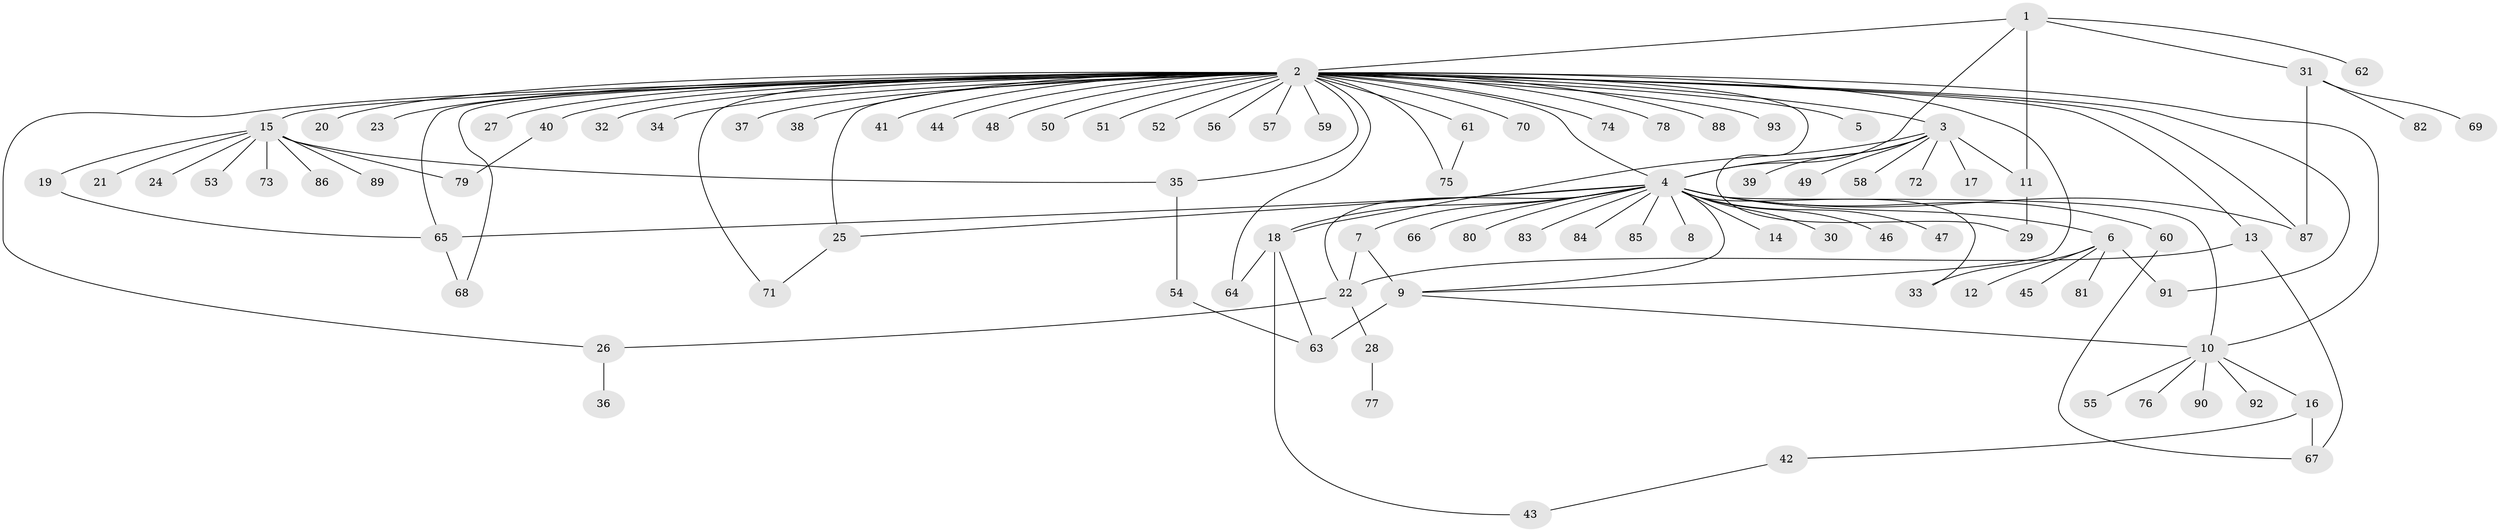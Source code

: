 // original degree distribution, {6: 0.03076923076923077, 48: 0.007692307692307693, 11: 0.015384615384615385, 30: 0.007692307692307693, 2: 0.2153846153846154, 12: 0.007692307692307693, 1: 0.5461538461538461, 3: 0.13846153846153847, 8: 0.007692307692307693, 4: 0.015384615384615385, 5: 0.007692307692307693}
// Generated by graph-tools (version 1.1) at 2025/50/03/04/25 22:50:22]
// undirected, 93 vertices, 122 edges
graph export_dot {
  node [color=gray90,style=filled];
  1;
  2;
  3;
  4;
  5;
  6;
  7;
  8;
  9;
  10;
  11;
  12;
  13;
  14;
  15;
  16;
  17;
  18;
  19;
  20;
  21;
  22;
  23;
  24;
  25;
  26;
  27;
  28;
  29;
  30;
  31;
  32;
  33;
  34;
  35;
  36;
  37;
  38;
  39;
  40;
  41;
  42;
  43;
  44;
  45;
  46;
  47;
  48;
  49;
  50;
  51;
  52;
  53;
  54;
  55;
  56;
  57;
  58;
  59;
  60;
  61;
  62;
  63;
  64;
  65;
  66;
  67;
  68;
  69;
  70;
  71;
  72;
  73;
  74;
  75;
  76;
  77;
  78;
  79;
  80;
  81;
  82;
  83;
  84;
  85;
  86;
  87;
  88;
  89;
  90;
  91;
  92;
  93;
  1 -- 2 [weight=1.0];
  1 -- 4 [weight=1.0];
  1 -- 11 [weight=1.0];
  1 -- 31 [weight=1.0];
  1 -- 62 [weight=1.0];
  2 -- 3 [weight=1.0];
  2 -- 4 [weight=1.0];
  2 -- 5 [weight=1.0];
  2 -- 9 [weight=3.0];
  2 -- 10 [weight=1.0];
  2 -- 13 [weight=1.0];
  2 -- 15 [weight=1.0];
  2 -- 20 [weight=1.0];
  2 -- 23 [weight=1.0];
  2 -- 25 [weight=1.0];
  2 -- 26 [weight=1.0];
  2 -- 27 [weight=1.0];
  2 -- 29 [weight=1.0];
  2 -- 32 [weight=1.0];
  2 -- 34 [weight=1.0];
  2 -- 35 [weight=1.0];
  2 -- 37 [weight=1.0];
  2 -- 38 [weight=1.0];
  2 -- 40 [weight=1.0];
  2 -- 41 [weight=1.0];
  2 -- 44 [weight=1.0];
  2 -- 48 [weight=1.0];
  2 -- 50 [weight=1.0];
  2 -- 51 [weight=1.0];
  2 -- 52 [weight=1.0];
  2 -- 56 [weight=1.0];
  2 -- 57 [weight=1.0];
  2 -- 59 [weight=1.0];
  2 -- 61 [weight=1.0];
  2 -- 64 [weight=1.0];
  2 -- 65 [weight=1.0];
  2 -- 68 [weight=1.0];
  2 -- 70 [weight=1.0];
  2 -- 71 [weight=1.0];
  2 -- 74 [weight=1.0];
  2 -- 75 [weight=1.0];
  2 -- 78 [weight=1.0];
  2 -- 87 [weight=1.0];
  2 -- 88 [weight=1.0];
  2 -- 91 [weight=1.0];
  2 -- 93 [weight=1.0];
  3 -- 4 [weight=1.0];
  3 -- 11 [weight=1.0];
  3 -- 17 [weight=1.0];
  3 -- 18 [weight=1.0];
  3 -- 39 [weight=1.0];
  3 -- 49 [weight=1.0];
  3 -- 58 [weight=1.0];
  3 -- 72 [weight=1.0];
  4 -- 6 [weight=1.0];
  4 -- 7 [weight=1.0];
  4 -- 8 [weight=1.0];
  4 -- 9 [weight=3.0];
  4 -- 10 [weight=1.0];
  4 -- 14 [weight=1.0];
  4 -- 18 [weight=1.0];
  4 -- 22 [weight=1.0];
  4 -- 25 [weight=1.0];
  4 -- 30 [weight=1.0];
  4 -- 33 [weight=1.0];
  4 -- 46 [weight=1.0];
  4 -- 47 [weight=1.0];
  4 -- 60 [weight=2.0];
  4 -- 65 [weight=1.0];
  4 -- 66 [weight=1.0];
  4 -- 80 [weight=1.0];
  4 -- 83 [weight=1.0];
  4 -- 84 [weight=1.0];
  4 -- 85 [weight=1.0];
  4 -- 87 [weight=1.0];
  6 -- 12 [weight=1.0];
  6 -- 33 [weight=1.0];
  6 -- 45 [weight=1.0];
  6 -- 81 [weight=1.0];
  6 -- 91 [weight=1.0];
  7 -- 9 [weight=8.0];
  7 -- 22 [weight=1.0];
  9 -- 10 [weight=1.0];
  9 -- 63 [weight=1.0];
  10 -- 16 [weight=1.0];
  10 -- 55 [weight=1.0];
  10 -- 76 [weight=1.0];
  10 -- 90 [weight=1.0];
  10 -- 92 [weight=1.0];
  11 -- 29 [weight=1.0];
  13 -- 22 [weight=1.0];
  13 -- 67 [weight=1.0];
  15 -- 19 [weight=1.0];
  15 -- 21 [weight=1.0];
  15 -- 24 [weight=1.0];
  15 -- 35 [weight=1.0];
  15 -- 53 [weight=1.0];
  15 -- 73 [weight=1.0];
  15 -- 79 [weight=1.0];
  15 -- 86 [weight=1.0];
  15 -- 89 [weight=1.0];
  16 -- 42 [weight=1.0];
  16 -- 67 [weight=1.0];
  18 -- 43 [weight=1.0];
  18 -- 63 [weight=1.0];
  18 -- 64 [weight=1.0];
  19 -- 65 [weight=1.0];
  22 -- 26 [weight=1.0];
  22 -- 28 [weight=1.0];
  25 -- 71 [weight=1.0];
  26 -- 36 [weight=1.0];
  28 -- 77 [weight=1.0];
  31 -- 69 [weight=1.0];
  31 -- 82 [weight=1.0];
  31 -- 87 [weight=1.0];
  35 -- 54 [weight=1.0];
  40 -- 79 [weight=1.0];
  42 -- 43 [weight=1.0];
  54 -- 63 [weight=1.0];
  60 -- 67 [weight=1.0];
  61 -- 75 [weight=1.0];
  65 -- 68 [weight=1.0];
}
